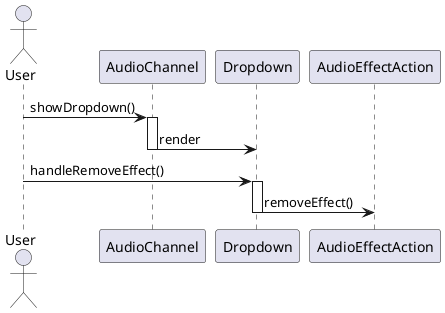 @startuml
actor User

User -> AudioChannel: showDropdown()
activate AudioChannel
AudioChannel -> Dropdown: render
deactivate AudioChannel
User -> Dropdown: handleRemoveEffect()
activate Dropdown
Dropdown -> AudioEffectAction: removeEffect()
deactivate Dropdown
@enduml
